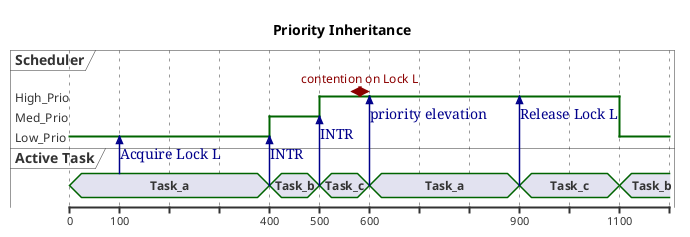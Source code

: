 @startuml

Title Priority Inheritance
robust "Scheduler" as sched
concise "Active Task" as act_task

@0
act_task is Task_a
sched is Low_Prio

@100
act_task -> sched : Acquire Lock L

@400
act_task is Task_b
act_task -> sched : INTR
sched is Med_Prio

@500
act_task is Task_c
act_task -> sched : INTR
sched is High_Prio

sched@560 <-> @600 : contention on Lock L

@600
act_task is Task_a
sched is High_Prio
act_task -> sched : priority elevation

@900
act_task is Task_c
act_task -> sched : Release Lock L

@1100
act_task is Task_b
sched is Low_Prio

@enduml
